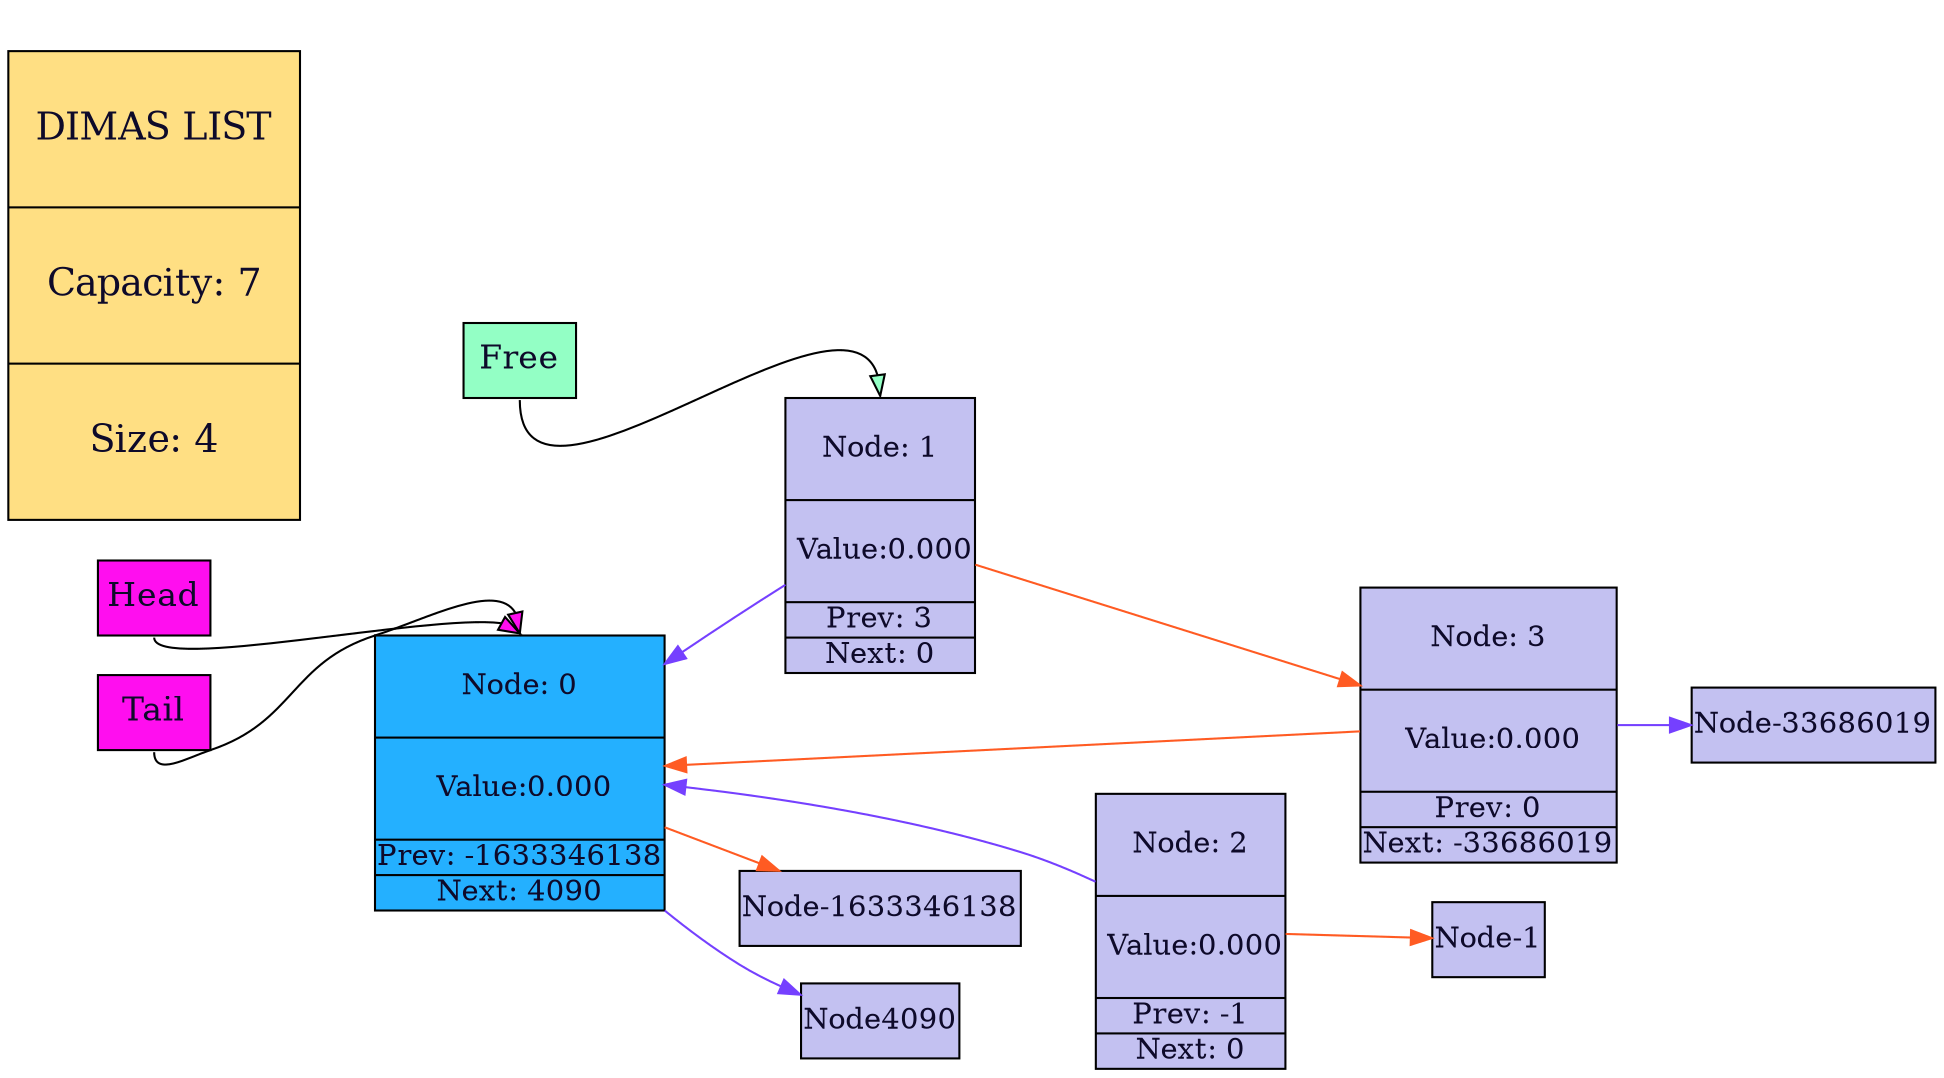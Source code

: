 digraph ListGraph {
rankdir="LR";
node [shape="box", style="filled", fillcolor="#24b0ff", fontcolor="#0e0a2a", margin="0.01"];
"Node0" [shape="record", label="\n Node: 0 \n\n|\n Value:0.000\n\n | Prev: -1633346138 | Next: 4090"];
node [shape="box", style="filled", fillcolor="#c3c1f1", fontcolor="#0e0a2a", margin="0.01"];
"Node1" [shape="record", label="\n Node: 1 \n\n|\n Value:0.000\n\n | Prev: 3 | Next: 0"];
node [shape="box", style="filled", fillcolor="#c3c1f1", fontcolor="#0e0a2a", margin="0.01"];
"Node2" [shape="record", label="\n Node: 2 \n\n|\n Value:0.000\n\n | Prev: -1 | Next: 0"];
node [shape="box", style="filled", fillcolor="#c3c1f1", fontcolor="#0e0a2a", margin="0.01"];
"Node3" [shape="record", label="\n Node: 3 \n\n|\n Value:0.000\n\n | Prev: 0 | Next: -33686019"];
"Node0" -> "Node1" [color="#43ff6400"];"Node1" -> "Node2" [color="#43ff6400"];"Node2" -> "Node3" [color="#43ff6400"];"Node0" -> "Node-1633346138"  [color="#ff5b23" fontcolor="#ff5b23"];
"Node0" -> "Node4090" [color="#7540ff" fontcolor="#7540ff"];
"Node1" -> "Node3"  [color="#ff5b23" fontcolor="#ff5b23"];
"Node1" -> "Node0" [color="#7540ff" fontcolor="#7540ff"];
"Node2" -> "Node-1"  [color="#ff5b23" fontcolor="#ff5b23"];
"Node2" -> "Node0" [color="#7540ff" fontcolor="#7540ff"];
"Node3" -> "Node0"  [color="#ff5b23" fontcolor="#ff5b23"];
"Node3" -> "Node-33686019" [color="#7540ff" fontcolor="#7540ff"];
node [shape="box", style="filled", fillcolor="#ffdf83", fontcolor="#0e0a2a", margin="0.1"];
List [shape=record, label="\n DIMAS LIST \n \n | \n Capacity: 7 \n \n | \n Size: 4 \n \n" , fontsize=18];
node [shape=box, style=filled, fillcolor="#93ffc5", fontcolor="#0e0a2a", margin="0.01"];
Free [shape=record, label="Free", fontsize=16];
node [shape=box, style=filled, fillcolor="#ff0eef", fontcolor="#0e0a2a", margin="0.01"];
Head [shape=record, label="Head", fontsize=16];
node [shape=box, style=filled, fillcolor="#ff0eef", fontcolor="#0e0a2a", margin="0.01"];
Tail [shape=record, label="Tail", fontsize=16];
"List" -> "Node0" [weight=1, color="#43ff6400", headport=n, tailport=n];
"Free" -> "Node1" [headport=n, tailport=s, constraint=true, fillcolor="#93ffc5"];
"Tail" -> "Node0" [headport=n, tailport=s, constraint=true, fillcolor="#ff0eef"];
"Head" -> "Node0" [headport=n, tailport=s, constraint=true, fillcolor="#ff0eef"];
}
